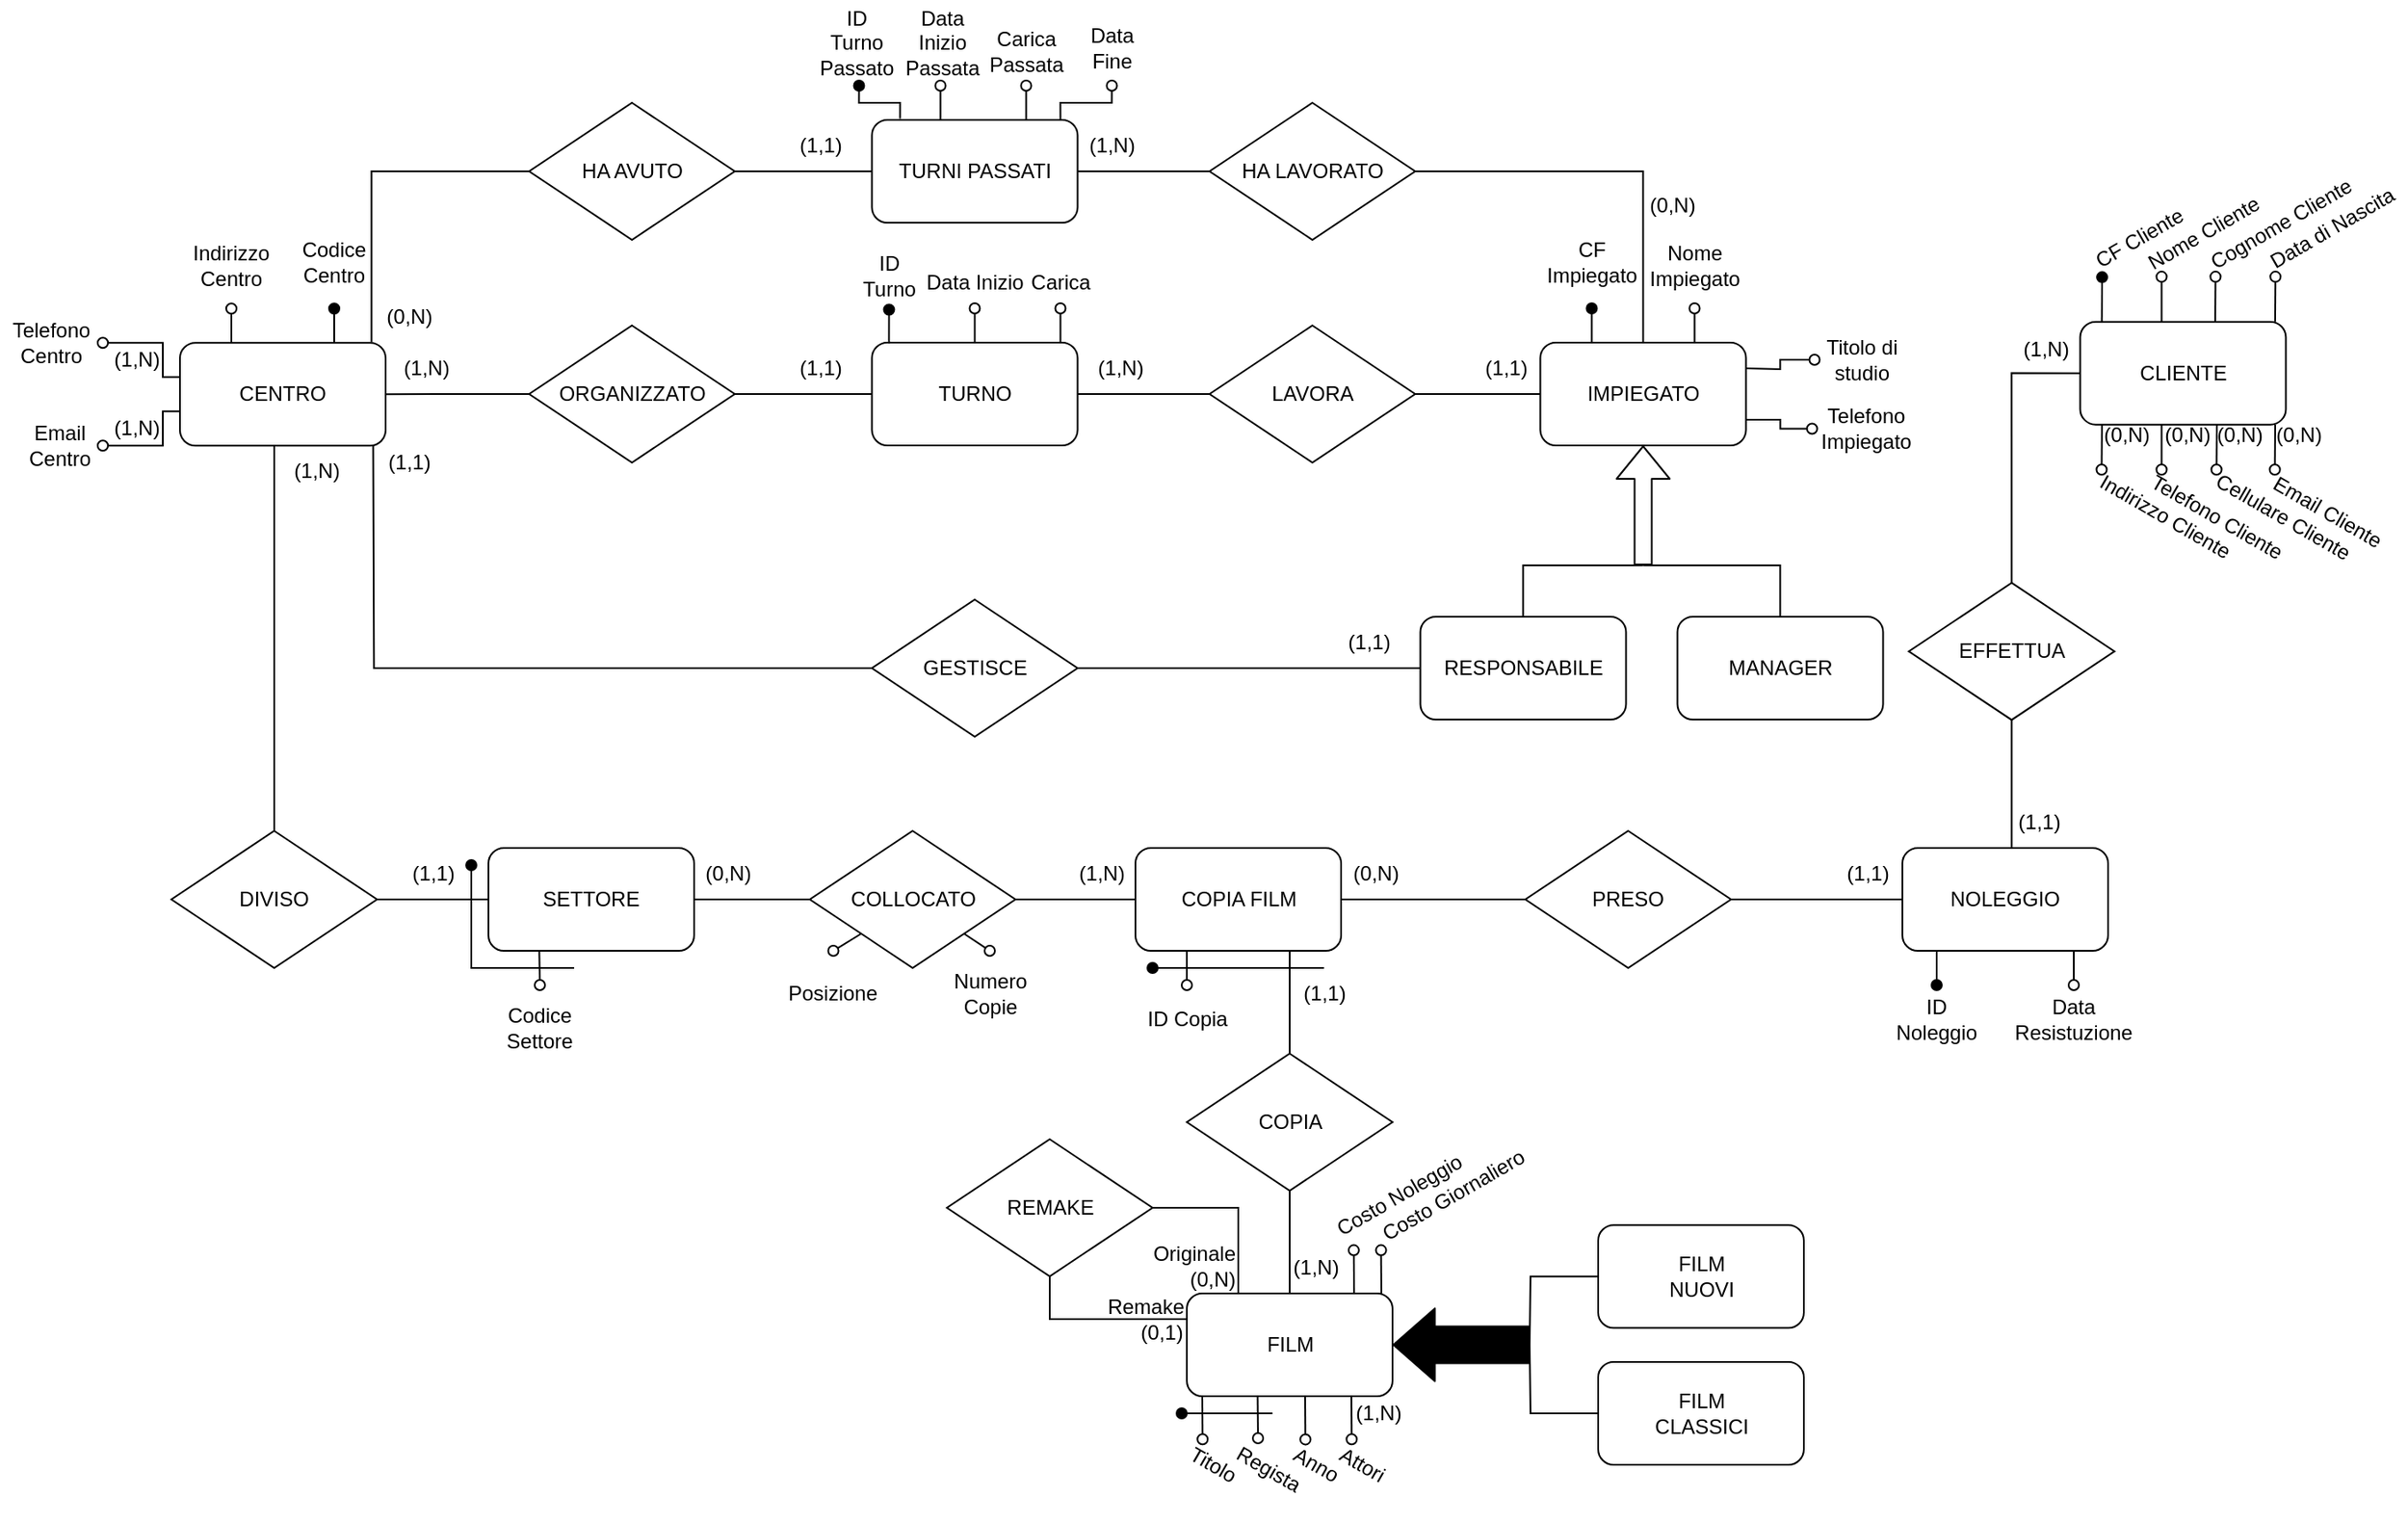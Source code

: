<mxfile version="14.9.2" type="github">
  <diagram id="TLhI9kus6kTMUz7aKpYK" name="Page-1">
    <mxGraphModel dx="1210" dy="2388" grid="1" gridSize="10" guides="1" tooltips="1" connect="1" arrows="1" fold="1" page="1" pageScale="1" pageWidth="827" pageHeight="1169" math="0" shadow="0">
      <root>
        <mxCell id="0" />
        <mxCell id="1" parent="0" />
        <mxCell id="bM2cTp-3KWbt0_glbLCN-2" value="" style="group" parent="1" vertex="1" connectable="0">
          <mxGeometry x="840" y="-1024.89" width="265" height="165" as="geometry" />
        </mxCell>
        <mxCell id="bM2cTp-3KWbt0_glbLCN-3" value="CENTRO" style="rounded=1;whiteSpace=wrap;html=1;" parent="bM2cTp-3KWbt0_glbLCN-2" vertex="1">
          <mxGeometry x="105" y="75" width="120" height="60" as="geometry" />
        </mxCell>
        <mxCell id="bM2cTp-3KWbt0_glbLCN-4" style="rounded=0;orthogonalLoop=1;jettySize=auto;html=1;entryX=0.75;entryY=0;entryDx=0;entryDy=0;startArrow=oval;startFill=1;endArrow=none;endFill=0;exitX=0.5;exitY=1;exitDx=0;exitDy=0;" parent="bM2cTp-3KWbt0_glbLCN-2" source="bM2cTp-3KWbt0_glbLCN-5" target="bM2cTp-3KWbt0_glbLCN-3" edge="1">
          <mxGeometry relative="1" as="geometry">
            <mxPoint x="175" y="75" as="targetPoint" />
          </mxGeometry>
        </mxCell>
        <mxCell id="bM2cTp-3KWbt0_glbLCN-5" value="Codice&lt;br&gt;Centro" style="text;html=1;strokeColor=none;fillColor=none;align=center;verticalAlign=middle;whiteSpace=wrap;rounded=0;labelPosition=center;verticalLabelPosition=middle;rotation=0;direction=east;" parent="bM2cTp-3KWbt0_glbLCN-2" vertex="1">
          <mxGeometry x="165" width="60" height="55" as="geometry" />
        </mxCell>
        <mxCell id="bM2cTp-3KWbt0_glbLCN-6" value="Indirizzo&lt;br&gt;Centro" style="text;html=1;strokeColor=none;fillColor=none;align=center;verticalAlign=middle;whiteSpace=wrap;rounded=0;rotation=0;" parent="bM2cTp-3KWbt0_glbLCN-2" vertex="1">
          <mxGeometry x="105" y="5" width="60" height="50" as="geometry" />
        </mxCell>
        <mxCell id="bM2cTp-3KWbt0_glbLCN-7" value="Telefono&lt;br&gt;Centro" style="text;html=1;strokeColor=none;fillColor=none;align=center;verticalAlign=middle;whiteSpace=wrap;rounded=0;rotation=0;" parent="bM2cTp-3KWbt0_glbLCN-2" vertex="1">
          <mxGeometry y="55" width="60" height="40" as="geometry" />
        </mxCell>
        <mxCell id="bM2cTp-3KWbt0_glbLCN-8" value="Email&lt;br&gt;Centro" style="text;html=1;strokeColor=none;fillColor=none;align=center;verticalAlign=middle;whiteSpace=wrap;rounded=0;" parent="bM2cTp-3KWbt0_glbLCN-2" vertex="1">
          <mxGeometry x="10" y="115" width="50" height="40" as="geometry" />
        </mxCell>
        <mxCell id="bM2cTp-3KWbt0_glbLCN-9" style="rounded=0;orthogonalLoop=1;jettySize=auto;html=1;startArrow=oval;startFill=0;endArrow=none;endFill=0;exitX=0.5;exitY=1;exitDx=0;exitDy=0;entryX=0.25;entryY=0;entryDx=0;entryDy=0;targetPerimeterSpacing=0;" parent="bM2cTp-3KWbt0_glbLCN-2" source="bM2cTp-3KWbt0_glbLCN-6" target="bM2cTp-3KWbt0_glbLCN-3" edge="1">
          <mxGeometry relative="1" as="geometry">
            <mxPoint x="150" y="-15.48" as="sourcePoint" />
            <mxPoint x="125.0" y="75" as="targetPoint" />
          </mxGeometry>
        </mxCell>
        <mxCell id="bM2cTp-3KWbt0_glbLCN-10" style="edgeStyle=orthogonalEdgeStyle;rounded=0;orthogonalLoop=1;jettySize=auto;html=1;startArrow=oval;startFill=0;endArrow=none;endFill=0;entryX=0;entryY=0.667;entryDx=0;entryDy=0;entryPerimeter=0;exitX=1;exitY=0.5;exitDx=0;exitDy=0;" parent="bM2cTp-3KWbt0_glbLCN-2" source="bM2cTp-3KWbt0_glbLCN-8" target="bM2cTp-3KWbt0_glbLCN-3" edge="1">
          <mxGeometry relative="1" as="geometry">
            <mxPoint x="105" y="45" as="sourcePoint" />
            <mxPoint x="115" y="125" as="targetPoint" />
            <Array as="points">
              <mxPoint x="95" y="135" />
              <mxPoint x="95" y="115" />
            </Array>
          </mxGeometry>
        </mxCell>
        <mxCell id="bM2cTp-3KWbt0_glbLCN-11" style="edgeStyle=orthogonalEdgeStyle;rounded=0;orthogonalLoop=1;jettySize=auto;html=1;startArrow=oval;startFill=0;endArrow=none;endFill=0;exitX=1;exitY=0.5;exitDx=0;exitDy=0;entryX=0;entryY=0.25;entryDx=0;entryDy=0;" parent="bM2cTp-3KWbt0_glbLCN-2" source="bM2cTp-3KWbt0_glbLCN-7" target="bM2cTp-3KWbt0_glbLCN-3" edge="1">
          <mxGeometry relative="1" as="geometry">
            <mxPoint x="95" y="58" as="sourcePoint" />
            <mxPoint x="198.04" y="75" as="targetPoint" />
            <Array as="points">
              <mxPoint x="95" y="75" />
              <mxPoint x="95" y="95" />
              <mxPoint x="105" y="95" />
            </Array>
          </mxGeometry>
        </mxCell>
        <mxCell id="bM2cTp-3KWbt0_glbLCN-12" value="(1,N)" style="text;html=1;strokeColor=none;fillColor=none;align=center;verticalAlign=middle;whiteSpace=wrap;rounded=0;" parent="bM2cTp-3KWbt0_glbLCN-2" vertex="1">
          <mxGeometry x="65" y="115" width="30" height="20" as="geometry" />
        </mxCell>
        <mxCell id="bM2cTp-3KWbt0_glbLCN-13" value="(1,N)" style="text;html=1;strokeColor=none;fillColor=none;align=center;verticalAlign=middle;whiteSpace=wrap;rounded=0;" parent="bM2cTp-3KWbt0_glbLCN-2" vertex="1">
          <mxGeometry x="65" y="75" width="30" height="20" as="geometry" />
        </mxCell>
        <mxCell id="bM2cTp-3KWbt0_glbLCN-14" value="(1,N)" style="text;html=1;strokeColor=none;fillColor=none;align=center;verticalAlign=middle;whiteSpace=wrap;rounded=0;" parent="bM2cTp-3KWbt0_glbLCN-2" vertex="1">
          <mxGeometry x="165" y="135" width="40" height="30" as="geometry" />
        </mxCell>
        <mxCell id="bM2cTp-3KWbt0_glbLCN-15" style="edgeStyle=none;rounded=0;orthogonalLoop=1;jettySize=auto;html=1;entryX=1;entryY=0.5;entryDx=0;entryDy=0;startArrow=oval;startFill=0;" parent="bM2cTp-3KWbt0_glbLCN-2" source="bM2cTp-3KWbt0_glbLCN-3" target="bM2cTp-3KWbt0_glbLCN-3" edge="1">
          <mxGeometry relative="1" as="geometry" />
        </mxCell>
        <mxCell id="bM2cTp-3KWbt0_glbLCN-16" value="IMPIEGATO" style="rounded=1;whiteSpace=wrap;html=1;" parent="1" vertex="1">
          <mxGeometry x="1738.74" y="-950.0" width="120" height="60" as="geometry" />
        </mxCell>
        <mxCell id="bM2cTp-3KWbt0_glbLCN-17" style="edgeStyle=orthogonalEdgeStyle;rounded=0;orthogonalLoop=1;jettySize=auto;html=1;startArrow=none;startFill=0;endArrow=none;endFill=0;targetPerimeterSpacing=0;" parent="1" source="bM2cTp-3KWbt0_glbLCN-18" target="bM2cTp-3KWbt0_glbLCN-28" edge="1">
          <mxGeometry relative="1" as="geometry" />
        </mxCell>
        <mxCell id="bM2cTp-3KWbt0_glbLCN-18" value="TURNO" style="rounded=1;whiteSpace=wrap;html=1;" parent="1" vertex="1">
          <mxGeometry x="1348.74" y="-950.0" width="120" height="60" as="geometry" />
        </mxCell>
        <mxCell id="bM2cTp-3KWbt0_glbLCN-19" value="TURNI PASSATI" style="rounded=1;whiteSpace=wrap;html=1;" parent="1" vertex="1">
          <mxGeometry x="1348.74" y="-1080" width="120" height="60" as="geometry" />
        </mxCell>
        <mxCell id="bM2cTp-3KWbt0_glbLCN-20" style="edgeStyle=orthogonalEdgeStyle;rounded=0;orthogonalLoop=1;jettySize=auto;html=1;startArrow=none;startFill=0;endArrow=none;endFill=0;" parent="1" source="bM2cTp-3KWbt0_glbLCN-21" edge="1">
          <mxGeometry relative="1" as="geometry">
            <mxPoint x="1798.74" y="-820.0" as="targetPoint" />
            <Array as="points">
              <mxPoint x="1728.74" y="-820.0" />
            </Array>
          </mxGeometry>
        </mxCell>
        <mxCell id="bM2cTp-3KWbt0_glbLCN-21" value="RESPONSABILE" style="rounded=1;whiteSpace=wrap;html=1;" parent="1" vertex="1">
          <mxGeometry x="1668.74" y="-790.0" width="120" height="60" as="geometry" />
        </mxCell>
        <mxCell id="bM2cTp-3KWbt0_glbLCN-22" style="edgeStyle=orthogonalEdgeStyle;rounded=0;orthogonalLoop=1;jettySize=auto;html=1;startArrow=none;startFill=0;endArrow=none;endFill=0;" parent="1" source="bM2cTp-3KWbt0_glbLCN-23" edge="1">
          <mxGeometry relative="1" as="geometry">
            <mxPoint x="1798.74" y="-820.0" as="targetPoint" />
            <Array as="points">
              <mxPoint x="1878.74" y="-820.0" />
            </Array>
          </mxGeometry>
        </mxCell>
        <mxCell id="bM2cTp-3KWbt0_glbLCN-23" value="MANAGER" style="rounded=1;whiteSpace=wrap;html=1;" parent="1" vertex="1">
          <mxGeometry x="1818.74" y="-790.0" width="120" height="60" as="geometry" />
        </mxCell>
        <mxCell id="bM2cTp-3KWbt0_glbLCN-24" style="edgeStyle=orthogonalEdgeStyle;rounded=0;orthogonalLoop=1;jettySize=auto;html=1;entryX=1;entryY=0.5;entryDx=0;entryDy=0;startArrow=none;startFill=0;endArrow=none;endFill=0;targetPerimeterSpacing=0;" parent="1" source="bM2cTp-3KWbt0_glbLCN-26" target="bM2cTp-3KWbt0_glbLCN-19" edge="1">
          <mxGeometry relative="1" as="geometry" />
        </mxCell>
        <mxCell id="bM2cTp-3KWbt0_glbLCN-25" style="edgeStyle=orthogonalEdgeStyle;rounded=0;orthogonalLoop=1;jettySize=auto;html=1;entryX=0.5;entryY=0;entryDx=0;entryDy=0;startArrow=none;startFill=0;endArrow=none;endFill=0;targetPerimeterSpacing=0;" parent="1" source="bM2cTp-3KWbt0_glbLCN-26" target="bM2cTp-3KWbt0_glbLCN-16" edge="1">
          <mxGeometry relative="1" as="geometry" />
        </mxCell>
        <mxCell id="bM2cTp-3KWbt0_glbLCN-26" value="HA LAVORATO" style="rhombus;whiteSpace=wrap;html=1;" parent="1" vertex="1">
          <mxGeometry x="1545.74" y="-1090" width="120" height="80" as="geometry" />
        </mxCell>
        <mxCell id="bM2cTp-3KWbt0_glbLCN-27" style="edgeStyle=orthogonalEdgeStyle;rounded=0;orthogonalLoop=1;jettySize=auto;html=1;entryX=0;entryY=0.5;entryDx=0;entryDy=0;startArrow=none;startFill=0;endArrow=none;endFill=0;targetPerimeterSpacing=0;" parent="1" source="bM2cTp-3KWbt0_glbLCN-28" target="bM2cTp-3KWbt0_glbLCN-16" edge="1">
          <mxGeometry relative="1" as="geometry" />
        </mxCell>
        <mxCell id="bM2cTp-3KWbt0_glbLCN-28" value="LAVORA" style="rhombus;whiteSpace=wrap;html=1;" parent="1" vertex="1">
          <mxGeometry x="1545.74" y="-960.0" width="120" height="80" as="geometry" />
        </mxCell>
        <mxCell id="bM2cTp-3KWbt0_glbLCN-29" style="edgeStyle=orthogonalEdgeStyle;rounded=0;orthogonalLoop=1;jettySize=auto;html=1;entryX=1;entryY=0.5;entryDx=0;entryDy=0;startArrow=none;startFill=0;endArrow=none;endFill=0;targetPerimeterSpacing=0;exitX=0;exitY=0.5;exitDx=0;exitDy=0;" parent="1" source="bM2cTp-3KWbt0_glbLCN-30" target="bM2cTp-3KWbt0_glbLCN-3" edge="1">
          <mxGeometry relative="1" as="geometry">
            <mxPoint x="1068.74" y="-920.0" as="targetPoint" />
          </mxGeometry>
        </mxCell>
        <mxCell id="bM2cTp-3KWbt0_glbLCN-30" value="ORGANIZZATO" style="rhombus;whiteSpace=wrap;html=1;" parent="1" vertex="1">
          <mxGeometry x="1148.74" y="-960.0" width="120" height="80" as="geometry" />
        </mxCell>
        <mxCell id="bM2cTp-3KWbt0_glbLCN-31" style="edgeStyle=orthogonalEdgeStyle;rounded=0;orthogonalLoop=1;jettySize=auto;html=1;entryX=0;entryY=0.5;entryDx=0;entryDy=0;startArrow=none;startFill=0;endArrow=none;endFill=0;targetPerimeterSpacing=0;" parent="1" source="bM2cTp-3KWbt0_glbLCN-33" target="bM2cTp-3KWbt0_glbLCN-19" edge="1">
          <mxGeometry relative="1" as="geometry" />
        </mxCell>
        <mxCell id="bM2cTp-3KWbt0_glbLCN-32" style="edgeStyle=orthogonalEdgeStyle;rounded=0;orthogonalLoop=1;jettySize=auto;html=1;entryX=0.896;entryY=-0.003;entryDx=0;entryDy=0;entryPerimeter=0;startArrow=none;startFill=0;endArrow=none;endFill=0;targetPerimeterSpacing=0;" parent="1" source="bM2cTp-3KWbt0_glbLCN-33" edge="1">
          <mxGeometry relative="1" as="geometry">
            <Array as="points">
              <mxPoint x="1056.74" y="-1050" />
              <mxPoint x="1056.74" y="-950.0" />
            </Array>
            <mxPoint x="1056.26" y="-950.18" as="targetPoint" />
          </mxGeometry>
        </mxCell>
        <mxCell id="bM2cTp-3KWbt0_glbLCN-33" value="HA AVUTO" style="rhombus;whiteSpace=wrap;html=1;" parent="1" vertex="1">
          <mxGeometry x="1148.74" y="-1090" width="120" height="80" as="geometry" />
        </mxCell>
        <mxCell id="bM2cTp-3KWbt0_glbLCN-34" value="" style="shape=flexArrow;endArrow=classic;html=1;" parent="1" edge="1">
          <mxGeometry width="50" height="50" relative="1" as="geometry">
            <mxPoint x="1798.74" y="-820.0" as="sourcePoint" />
            <mxPoint x="1798.74" y="-890.0" as="targetPoint" />
          </mxGeometry>
        </mxCell>
        <mxCell id="bM2cTp-3KWbt0_glbLCN-35" style="edgeStyle=orthogonalEdgeStyle;rounded=0;orthogonalLoop=1;jettySize=auto;html=1;entryX=1;entryY=0.5;entryDx=0;entryDy=0;startArrow=none;startFill=0;endArrow=none;endFill=0;targetPerimeterSpacing=0;exitX=0;exitY=0.5;exitDx=0;exitDy=0;" parent="1" source="bM2cTp-3KWbt0_glbLCN-18" target="bM2cTp-3KWbt0_glbLCN-30" edge="1">
          <mxGeometry relative="1" as="geometry">
            <mxPoint x="1348.74" y="-920.0" as="sourcePoint" />
            <mxPoint x="1268.74" y="-920.36" as="targetPoint" />
          </mxGeometry>
        </mxCell>
        <mxCell id="bM2cTp-3KWbt0_glbLCN-36" style="edgeStyle=orthogonalEdgeStyle;rounded=0;orthogonalLoop=1;jettySize=auto;html=1;entryX=0;entryY=0.5;entryDx=0;entryDy=0;startArrow=none;startFill=0;endArrow=none;endFill=0;targetPerimeterSpacing=0;" parent="1" source="bM2cTp-3KWbt0_glbLCN-38" target="bM2cTp-3KWbt0_glbLCN-21" edge="1">
          <mxGeometry relative="1" as="geometry" />
        </mxCell>
        <mxCell id="bM2cTp-3KWbt0_glbLCN-37" style="edgeStyle=orthogonalEdgeStyle;rounded=0;orthogonalLoop=1;jettySize=auto;html=1;startArrow=none;startFill=0;endArrow=none;endFill=0;targetPerimeterSpacing=0;" parent="1" source="bM2cTp-3KWbt0_glbLCN-38" edge="1">
          <mxGeometry relative="1" as="geometry">
            <mxPoint x="1057.74" y="-890.0" as="targetPoint" />
          </mxGeometry>
        </mxCell>
        <mxCell id="bM2cTp-3KWbt0_glbLCN-38" value="GESTISCE" style="rhombus;whiteSpace=wrap;html=1;" parent="1" vertex="1">
          <mxGeometry x="1348.74" y="-800.0" width="120" height="80" as="geometry" />
        </mxCell>
        <mxCell id="bM2cTp-3KWbt0_glbLCN-39" value="(0,N)" style="text;html=1;strokeColor=none;fillColor=none;align=center;verticalAlign=middle;whiteSpace=wrap;rounded=0;" parent="1" vertex="1">
          <mxGeometry x="1058.74" y="-980.0" width="40" height="30" as="geometry" />
        </mxCell>
        <mxCell id="bM2cTp-3KWbt0_glbLCN-40" value="(1,1)" style="text;html=1;strokeColor=none;fillColor=none;align=center;verticalAlign=middle;whiteSpace=wrap;rounded=0;" parent="1" vertex="1">
          <mxGeometry x="1058.74" y="-890.0" width="40" height="20" as="geometry" />
        </mxCell>
        <mxCell id="bM2cTp-3KWbt0_glbLCN-41" value="Data Inizio" style="text;html=1;strokeColor=none;fillColor=none;align=center;verticalAlign=middle;whiteSpace=wrap;rounded=0;rotation=0;" parent="1" vertex="1">
          <mxGeometry x="1378.74" y="-1000" width="60" height="30" as="geometry" />
        </mxCell>
        <mxCell id="bM2cTp-3KWbt0_glbLCN-42" style="rounded=0;orthogonalLoop=1;jettySize=auto;html=1;startArrow=oval;startFill=0;endArrow=none;endFill=0;entryX=0.25;entryY=0;entryDx=0;entryDy=0;targetPerimeterSpacing=0;exitX=0.5;exitY=1;exitDx=0;exitDy=0;" parent="1" source="bM2cTp-3KWbt0_glbLCN-41" edge="1">
          <mxGeometry relative="1" as="geometry">
            <mxPoint x="1388.74" y="-960.0" as="sourcePoint" />
            <mxPoint x="1408.74" y="-950.0" as="targetPoint" />
          </mxGeometry>
        </mxCell>
        <mxCell id="bM2cTp-3KWbt0_glbLCN-43" value="Carica" style="text;html=1;strokeColor=none;fillColor=none;align=center;verticalAlign=middle;whiteSpace=wrap;rounded=0;rotation=0;" parent="1" vertex="1">
          <mxGeometry x="1428.74" y="-1000" width="60" height="30" as="geometry" />
        </mxCell>
        <mxCell id="bM2cTp-3KWbt0_glbLCN-44" style="rounded=0;orthogonalLoop=1;jettySize=auto;html=1;startArrow=oval;startFill=0;endArrow=none;endFill=0;targetPerimeterSpacing=0;entryX=0.75;entryY=0;entryDx=0;entryDy=0;exitX=0.5;exitY=1;exitDx=0;exitDy=0;" parent="1" source="bM2cTp-3KWbt0_glbLCN-43" edge="1">
          <mxGeometry relative="1" as="geometry">
            <mxPoint x="1518.74" y="-970.0" as="sourcePoint" />
            <mxPoint x="1458.74" y="-950.0" as="targetPoint" />
          </mxGeometry>
        </mxCell>
        <mxCell id="bM2cTp-3KWbt0_glbLCN-45" value="(1,1)" style="text;html=1;strokeColor=none;fillColor=none;align=center;verticalAlign=middle;whiteSpace=wrap;rounded=0;" parent="1" vertex="1">
          <mxGeometry x="1618.74" y="-790.0" width="40" height="30" as="geometry" />
        </mxCell>
        <mxCell id="bM2cTp-3KWbt0_glbLCN-46" value="(0,N)" style="text;html=1;strokeColor=none;fillColor=none;align=center;verticalAlign=middle;whiteSpace=wrap;rounded=0;" parent="1" vertex="1">
          <mxGeometry x="1796.24" y="-1040" width="40" height="20" as="geometry" />
        </mxCell>
        <mxCell id="bM2cTp-3KWbt0_glbLCN-47" value="(1,N)" style="text;html=1;strokeColor=none;fillColor=none;align=center;verticalAlign=middle;whiteSpace=wrap;rounded=0;" parent="1" vertex="1">
          <mxGeometry x="1468.74" y="-1080" width="40" height="30" as="geometry" />
        </mxCell>
        <mxCell id="bM2cTp-3KWbt0_glbLCN-48" value="(1,1)" style="text;html=1;strokeColor=none;fillColor=none;align=center;verticalAlign=middle;whiteSpace=wrap;rounded=0;" parent="1" vertex="1">
          <mxGeometry x="1298.74" y="-1080" width="40" height="30" as="geometry" />
        </mxCell>
        <mxCell id="bM2cTp-3KWbt0_glbLCN-49" value="(1,1)" style="text;html=1;strokeColor=none;fillColor=none;align=center;verticalAlign=middle;whiteSpace=wrap;rounded=0;" parent="1" vertex="1">
          <mxGeometry x="1298.74" y="-950.0" width="40" height="30" as="geometry" />
        </mxCell>
        <mxCell id="bM2cTp-3KWbt0_glbLCN-50" value="(1,N)" style="text;html=1;strokeColor=none;fillColor=none;align=center;verticalAlign=middle;whiteSpace=wrap;rounded=0;" parent="1" vertex="1">
          <mxGeometry x="1068.74" y="-950.0" width="40" height="30" as="geometry" />
        </mxCell>
        <mxCell id="bM2cTp-3KWbt0_glbLCN-51" style="rounded=0;orthogonalLoop=1;jettySize=auto;html=1;startArrow=oval;startFill=0;endArrow=none;endFill=0;entryX=0.25;entryY=0;entryDx=0;entryDy=0;targetPerimeterSpacing=0;exitX=0.5;exitY=1;exitDx=0;exitDy=0;" parent="1" edge="1">
          <mxGeometry relative="1" as="geometry">
            <mxPoint x="1388.74" y="-1100.0" as="sourcePoint" />
            <mxPoint x="1388.74" y="-1080.0" as="targetPoint" />
          </mxGeometry>
        </mxCell>
        <mxCell id="bM2cTp-3KWbt0_glbLCN-52" style="rounded=0;orthogonalLoop=1;jettySize=auto;html=1;startArrow=oval;startFill=0;endArrow=none;endFill=0;targetPerimeterSpacing=0;entryX=0.75;entryY=0;entryDx=0;entryDy=0;exitX=0.5;exitY=1;exitDx=0;exitDy=0;edgeStyle=orthogonalEdgeStyle;" parent="1" edge="1">
          <mxGeometry relative="1" as="geometry">
            <mxPoint x="1488.74" y="-1100.0" as="sourcePoint" />
            <mxPoint x="1458.74" y="-1080.0" as="targetPoint" />
            <Array as="points">
              <mxPoint x="1488.74" y="-1090" />
              <mxPoint x="1458.74" y="-1090" />
            </Array>
          </mxGeometry>
        </mxCell>
        <mxCell id="bM2cTp-3KWbt0_glbLCN-53" style="rounded=0;orthogonalLoop=1;jettySize=auto;html=1;startArrow=oval;startFill=0;endArrow=none;endFill=0;entryX=0.25;entryY=0;entryDx=0;entryDy=0;targetPerimeterSpacing=0;exitX=0.5;exitY=1;exitDx=0;exitDy=0;" parent="1" edge="1">
          <mxGeometry relative="1" as="geometry">
            <mxPoint x="1438.74" y="-1100.0" as="sourcePoint" />
            <mxPoint x="1438.74" y="-1080.0" as="targetPoint" />
          </mxGeometry>
        </mxCell>
        <mxCell id="bM2cTp-3KWbt0_glbLCN-54" style="rounded=0;orthogonalLoop=1;jettySize=auto;html=1;startArrow=oval;startFill=1;endArrow=none;endFill=0;entryX=0.137;entryY=-0.013;entryDx=0;entryDy=0;targetPerimeterSpacing=0;exitX=0.5;exitY=1;exitDx=0;exitDy=0;entryPerimeter=0;edgeStyle=orthogonalEdgeStyle;" parent="1" edge="1">
          <mxGeometry relative="1" as="geometry">
            <mxPoint x="1341.24" y="-1100.0" as="sourcePoint" />
            <mxPoint x="1365.18" y="-1080.78" as="targetPoint" />
            <Array as="points">
              <mxPoint x="1341.74" y="-1090" />
              <mxPoint x="1364.74" y="-1090" />
            </Array>
          </mxGeometry>
        </mxCell>
        <mxCell id="bM2cTp-3KWbt0_glbLCN-55" value="ID Turno" style="text;html=1;strokeColor=none;fillColor=none;align=center;verticalAlign=middle;whiteSpace=wrap;rounded=0;rotation=0;" parent="1" vertex="1">
          <mxGeometry x="1338.74" y="-1009.22" width="40" height="40" as="geometry" />
        </mxCell>
        <mxCell id="bM2cTp-3KWbt0_glbLCN-56" style="rounded=0;orthogonalLoop=1;jettySize=auto;html=1;startArrow=oval;startFill=1;endArrow=none;endFill=0;targetPerimeterSpacing=0;exitX=0.5;exitY=1;exitDx=0;exitDy=0;edgeStyle=orthogonalEdgeStyle;entryX=0.085;entryY=0.009;entryDx=0;entryDy=0;entryPerimeter=0;" parent="1" source="bM2cTp-3KWbt0_glbLCN-55" target="bM2cTp-3KWbt0_glbLCN-18" edge="1">
          <mxGeometry relative="1" as="geometry">
            <mxPoint x="1086.07" y="-446.72" as="sourcePoint" />
            <mxPoint x="1358.74" y="-951.0" as="targetPoint" />
            <Array as="points">
              <mxPoint x="1358.74" y="-951.0" />
              <mxPoint x="1358.74" y="-951.0" />
            </Array>
          </mxGeometry>
        </mxCell>
        <mxCell id="bM2cTp-3KWbt0_glbLCN-57" value="(1,N)" style="text;html=1;strokeColor=none;fillColor=none;align=center;verticalAlign=middle;whiteSpace=wrap;rounded=0;" parent="1" vertex="1">
          <mxGeometry x="1473.74" y="-950.0" width="40" height="30" as="geometry" />
        </mxCell>
        <mxCell id="bM2cTp-3KWbt0_glbLCN-58" value="(1,1)" style="text;html=1;strokeColor=none;fillColor=none;align=center;verticalAlign=middle;whiteSpace=wrap;rounded=0;" parent="1" vertex="1">
          <mxGeometry x="1698.74" y="-950.0" width="40" height="30" as="geometry" />
        </mxCell>
        <mxCell id="bM2cTp-3KWbt0_glbLCN-59" style="rounded=0;orthogonalLoop=1;jettySize=auto;html=1;entryX=0.75;entryY=0;entryDx=0;entryDy=0;startArrow=oval;startFill=1;endArrow=none;endFill=0;exitX=0.5;exitY=1;exitDx=0;exitDy=0;" parent="1" source="bM2cTp-3KWbt0_glbLCN-60" edge="1">
          <mxGeometry relative="1" as="geometry">
            <mxPoint x="1768.74" y="-950.0" as="targetPoint" />
          </mxGeometry>
        </mxCell>
        <mxCell id="bM2cTp-3KWbt0_glbLCN-60" value="CF&lt;br&gt;Impiegato" style="text;html=1;strokeColor=none;fillColor=none;align=center;verticalAlign=middle;whiteSpace=wrap;rounded=0;labelPosition=center;verticalLabelPosition=middle;rotation=0;direction=east;" parent="1" vertex="1">
          <mxGeometry x="1738.74" y="-1025" width="60" height="55" as="geometry" />
        </mxCell>
        <mxCell id="bM2cTp-3KWbt0_glbLCN-61" style="rounded=0;orthogonalLoop=1;jettySize=auto;html=1;startArrow=oval;startFill=0;endArrow=none;endFill=0;exitX=0.5;exitY=1;exitDx=0;exitDy=0;entryX=0.25;entryY=0;entryDx=0;entryDy=0;targetPerimeterSpacing=0;" parent="1" source="bM2cTp-3KWbt0_glbLCN-62" edge="1">
          <mxGeometry relative="1" as="geometry">
            <mxPoint x="1176.74" y="-470.48" as="sourcePoint" />
            <mxPoint x="1828.74" y="-950.0" as="targetPoint" />
          </mxGeometry>
        </mxCell>
        <mxCell id="bM2cTp-3KWbt0_glbLCN-62" value="Nome&lt;br&gt;Impiegato" style="text;html=1;strokeColor=none;fillColor=none;align=center;verticalAlign=middle;whiteSpace=wrap;rounded=0;rotation=0;" parent="1" vertex="1">
          <mxGeometry x="1798.74" y="-1020" width="60" height="50" as="geometry" />
        </mxCell>
        <mxCell id="bM2cTp-3KWbt0_glbLCN-63" value="Titolo di&lt;br&gt;studio" style="text;html=1;strokeColor=none;fillColor=none;align=center;verticalAlign=middle;whiteSpace=wrap;rounded=0;rotation=0;" parent="1" vertex="1">
          <mxGeometry x="1898.74" y="-960.0" width="55" height="40" as="geometry" />
        </mxCell>
        <mxCell id="bM2cTp-3KWbt0_glbLCN-64" value="Telefono&lt;br&gt;Impiegato" style="text;html=1;strokeColor=none;fillColor=none;align=center;verticalAlign=middle;whiteSpace=wrap;rounded=0;" parent="1" vertex="1">
          <mxGeometry x="1898.74" y="-920.0" width="60" height="40" as="geometry" />
        </mxCell>
        <mxCell id="bM2cTp-3KWbt0_glbLCN-65" style="rounded=0;orthogonalLoop=1;jettySize=auto;html=1;startArrow=oval;startFill=0;endArrow=none;endFill=0;entryX=1;entryY=0.75;entryDx=0;entryDy=0;exitX=-0.024;exitY=0.507;exitDx=0;exitDy=0;exitPerimeter=0;edgeStyle=orthogonalEdgeStyle;" parent="1" source="bM2cTp-3KWbt0_glbLCN-64" edge="1">
          <mxGeometry relative="1" as="geometry">
            <mxPoint x="1376.74" y="-440" as="sourcePoint" />
            <mxPoint x="1858.74" y="-905.0" as="targetPoint" />
            <Array as="points">
              <mxPoint x="1878.74" y="-900.0" />
              <mxPoint x="1878.74" y="-905.0" />
            </Array>
          </mxGeometry>
        </mxCell>
        <mxCell id="bM2cTp-3KWbt0_glbLCN-66" style="rounded=0;orthogonalLoop=1;jettySize=auto;html=1;startArrow=oval;startFill=0;endArrow=none;endFill=0;exitX=0;exitY=0.5;exitDx=0;exitDy=0;edgeStyle=orthogonalEdgeStyle;" parent="1" source="bM2cTp-3KWbt0_glbLCN-63" edge="1">
          <mxGeometry relative="1" as="geometry">
            <mxPoint x="1366.74" y="-427" as="sourcePoint" />
            <mxPoint x="1858.74" y="-935.0" as="targetPoint" />
          </mxGeometry>
        </mxCell>
        <mxCell id="bM2cTp-3KWbt0_glbLCN-132" style="edgeStyle=orthogonalEdgeStyle;rounded=0;orthogonalLoop=1;jettySize=auto;html=1;entryX=0.5;entryY=1;entryDx=0;entryDy=0;endArrow=none;endFill=0;" parent="1" source="bM2cTp-3KWbt0_glbLCN-134" edge="1">
          <mxGeometry relative="1" as="geometry">
            <mxPoint x="1000" y="-890" as="targetPoint" />
          </mxGeometry>
        </mxCell>
        <mxCell id="bM2cTp-3KWbt0_glbLCN-133" style="edgeStyle=orthogonalEdgeStyle;rounded=0;orthogonalLoop=1;jettySize=auto;html=1;entryX=0;entryY=0.5;entryDx=0;entryDy=0;endArrow=none;endFill=0;" parent="1" source="bM2cTp-3KWbt0_glbLCN-134" target="bM2cTp-3KWbt0_glbLCN-139" edge="1">
          <mxGeometry relative="1" as="geometry" />
        </mxCell>
        <mxCell id="bM2cTp-3KWbt0_glbLCN-134" value="DIVISO" style="rhombus;whiteSpace=wrap;html=1;" parent="1" vertex="1">
          <mxGeometry x="940" y="-665" width="120" height="80" as="geometry" />
        </mxCell>
        <mxCell id="bM2cTp-3KWbt0_glbLCN-135" style="edgeStyle=orthogonalEdgeStyle;rounded=0;orthogonalLoop=1;jettySize=auto;html=1;entryX=1;entryY=0.5;entryDx=0;entryDy=0;endArrow=none;endFill=0;exitX=0;exitY=0.5;exitDx=0;exitDy=0;" parent="1" source="bM2cTp-3KWbt0_glbLCN-187" target="bM2cTp-3KWbt0_glbLCN-139" edge="1">
          <mxGeometry relative="1" as="geometry" />
        </mxCell>
        <mxCell id="bM2cTp-3KWbt0_glbLCN-136" style="edgeStyle=orthogonalEdgeStyle;rounded=0;orthogonalLoop=1;jettySize=auto;html=1;entryX=0;entryY=0.5;entryDx=0;entryDy=0;endArrow=none;endFill=0;exitX=1;exitY=0.5;exitDx=0;exitDy=0;" parent="1" source="bM2cTp-3KWbt0_glbLCN-187" target="bM2cTp-3KWbt0_glbLCN-179" edge="1">
          <mxGeometry relative="1" as="geometry" />
        </mxCell>
        <mxCell id="bM2cTp-3KWbt0_glbLCN-137" value="" style="group" parent="1" vertex="1" connectable="0">
          <mxGeometry x="1072.5" y="-655" width="212.5" height="130" as="geometry" />
        </mxCell>
        <mxCell id="bM2cTp-3KWbt0_glbLCN-138" value="" style="group" parent="bM2cTp-3KWbt0_glbLCN-137" vertex="1" connectable="0">
          <mxGeometry width="172.5" height="130" as="geometry" />
        </mxCell>
        <mxCell id="bM2cTp-3KWbt0_glbLCN-139" value="SETTORE" style="rounded=1;whiteSpace=wrap;html=1;" parent="bM2cTp-3KWbt0_glbLCN-138" vertex="1">
          <mxGeometry x="52.5" width="120" height="60" as="geometry" />
        </mxCell>
        <mxCell id="bM2cTp-3KWbt0_glbLCN-140" value="Codice&lt;br&gt;Settore" style="text;html=1;strokeColor=none;fillColor=none;align=center;verticalAlign=middle;whiteSpace=wrap;rounded=0;rotation=0;" parent="bM2cTp-3KWbt0_glbLCN-138" vertex="1">
          <mxGeometry x="52.5" y="80" width="60" height="50" as="geometry" />
        </mxCell>
        <mxCell id="bM2cTp-3KWbt0_glbLCN-141" style="rounded=0;orthogonalLoop=1;jettySize=auto;html=1;startArrow=oval;startFill=0;endArrow=none;endFill=0;exitX=0.5;exitY=0;exitDx=0;exitDy=0;entryX=0.25;entryY=0;entryDx=0;entryDy=0;sourcePerimeterSpacing=0;" parent="bM2cTp-3KWbt0_glbLCN-138" source="bM2cTp-3KWbt0_glbLCN-140" edge="1">
          <mxGeometry relative="1" as="geometry">
            <mxPoint x="82.16" y="80" as="sourcePoint" />
            <mxPoint x="82.16" y="60" as="targetPoint" />
          </mxGeometry>
        </mxCell>
        <mxCell id="bM2cTp-3KWbt0_glbLCN-142" style="rounded=0;orthogonalLoop=1;jettySize=auto;html=1;startArrow=oval;startFill=1;endArrow=none;endFill=0;edgeStyle=orthogonalEdgeStyle;" parent="bM2cTp-3KWbt0_glbLCN-138" edge="1">
          <mxGeometry relative="1" as="geometry">
            <mxPoint x="102.5" y="70" as="targetPoint" />
            <mxPoint x="42.5" y="10" as="sourcePoint" />
            <Array as="points">
              <mxPoint x="42.5" y="70" />
              <mxPoint x="102.5" y="70" />
            </Array>
          </mxGeometry>
        </mxCell>
        <mxCell id="bM2cTp-3KWbt0_glbLCN-143" value="(1,1)" style="text;html=1;strokeColor=none;fillColor=none;align=center;verticalAlign=middle;whiteSpace=wrap;rounded=0;" parent="bM2cTp-3KWbt0_glbLCN-138" vertex="1">
          <mxGeometry width="40" height="30" as="geometry" />
        </mxCell>
        <mxCell id="bM2cTp-3KWbt0_glbLCN-144" value="(0,N)" style="text;html=1;strokeColor=none;fillColor=none;align=center;verticalAlign=middle;whiteSpace=wrap;rounded=0;" parent="bM2cTp-3KWbt0_glbLCN-137" vertex="1">
          <mxGeometry x="172.5" width="40" height="30" as="geometry" />
        </mxCell>
        <mxCell id="bM2cTp-3KWbt0_glbLCN-145" style="edgeStyle=orthogonalEdgeStyle;rounded=0;orthogonalLoop=1;jettySize=auto;html=1;entryX=0.5;entryY=1;entryDx=0;entryDy=0;startArrow=none;startFill=0;endArrow=none;endFill=0;exitX=0.5;exitY=0;exitDx=0;exitDy=0;" parent="1" source="bM2cTp-3KWbt0_glbLCN-152" target="bM2cTp-3KWbt0_glbLCN-147" edge="1">
          <mxGeometry relative="1" as="geometry" />
        </mxCell>
        <mxCell id="bM2cTp-3KWbt0_glbLCN-146" style="edgeStyle=orthogonalEdgeStyle;rounded=0;orthogonalLoop=1;jettySize=auto;html=1;entryX=0.75;entryY=1;entryDx=0;entryDy=0;startArrow=none;startFill=0;endArrow=none;endFill=0;exitX=0.5;exitY=0;exitDx=0;exitDy=0;" parent="1" source="bM2cTp-3KWbt0_glbLCN-147" target="bM2cTp-3KWbt0_glbLCN-179" edge="1">
          <mxGeometry relative="1" as="geometry" />
        </mxCell>
        <mxCell id="bM2cTp-3KWbt0_glbLCN-147" value="COPIA" style="rhombus;whiteSpace=wrap;html=1;" parent="1" vertex="1">
          <mxGeometry x="1532.5" y="-535" width="120" height="80" as="geometry" />
        </mxCell>
        <mxCell id="bM2cTp-3KWbt0_glbLCN-148" style="edgeStyle=orthogonalEdgeStyle;rounded=0;orthogonalLoop=1;jettySize=auto;html=1;entryX=0.25;entryY=0;entryDx=0;entryDy=0;startArrow=none;startFill=0;endArrow=none;endFill=0;exitX=1;exitY=0.5;exitDx=0;exitDy=0;" parent="1" source="bM2cTp-3KWbt0_glbLCN-150" target="bM2cTp-3KWbt0_glbLCN-152" edge="1">
          <mxGeometry relative="1" as="geometry" />
        </mxCell>
        <mxCell id="bM2cTp-3KWbt0_glbLCN-149" style="edgeStyle=orthogonalEdgeStyle;rounded=0;orthogonalLoop=1;jettySize=auto;html=1;entryX=0;entryY=0.25;entryDx=0;entryDy=0;startArrow=none;startFill=0;endArrow=none;endFill=0;exitX=0.5;exitY=1;exitDx=0;exitDy=0;" parent="1" source="bM2cTp-3KWbt0_glbLCN-150" target="bM2cTp-3KWbt0_glbLCN-152" edge="1">
          <mxGeometry relative="1" as="geometry" />
        </mxCell>
        <mxCell id="bM2cTp-3KWbt0_glbLCN-150" value="REMAKE" style="rhombus;whiteSpace=wrap;html=1;" parent="1" vertex="1">
          <mxGeometry x="1392.5" y="-485" width="120" height="80" as="geometry" />
        </mxCell>
        <mxCell id="bM2cTp-3KWbt0_glbLCN-151" value="" style="group" parent="1" vertex="1" connectable="0">
          <mxGeometry x="1472.5" y="-488.66" width="420" height="226.651" as="geometry" />
        </mxCell>
        <mxCell id="bM2cTp-3KWbt0_glbLCN-152" value="FILM" style="rounded=1;whiteSpace=wrap;html=1;" parent="bM2cTp-3KWbt0_glbLCN-151" vertex="1">
          <mxGeometry x="60" y="93.66" width="120" height="60" as="geometry" />
        </mxCell>
        <mxCell id="bM2cTp-3KWbt0_glbLCN-153" value="(1,N)" style="text;html=1;strokeColor=none;fillColor=none;align=center;verticalAlign=middle;whiteSpace=wrap;rounded=0;" parent="bM2cTp-3KWbt0_glbLCN-151" vertex="1">
          <mxGeometry x="120" y="63.66" width="30" height="30" as="geometry" />
        </mxCell>
        <mxCell id="bM2cTp-3KWbt0_glbLCN-154" value="" style="group;align=right;" parent="bM2cTp-3KWbt0_glbLCN-151" vertex="1" connectable="0">
          <mxGeometry y="93.66" width="60" height="30" as="geometry" />
        </mxCell>
        <mxCell id="bM2cTp-3KWbt0_glbLCN-155" value="Remake" style="text;html=1;strokeColor=none;fillColor=none;align=right;verticalAlign=middle;whiteSpace=wrap;rounded=0;spacing=2;horizontal=1;spacingTop=0;" parent="bM2cTp-3KWbt0_glbLCN-154" vertex="1">
          <mxGeometry width="60" height="15" as="geometry" />
        </mxCell>
        <mxCell id="bM2cTp-3KWbt0_glbLCN-156" value="(0,1)" style="text;html=1;strokeColor=none;fillColor=none;align=center;verticalAlign=middle;whiteSpace=wrap;rounded=0;" parent="bM2cTp-3KWbt0_glbLCN-154" vertex="1">
          <mxGeometry x="30" y="15" width="30" height="15" as="geometry" />
        </mxCell>
        <mxCell id="bM2cTp-3KWbt0_glbLCN-157" value="Originale&lt;br&gt;(0,N)" style="text;html=1;strokeColor=none;fillColor=none;align=right;verticalAlign=middle;whiteSpace=wrap;rounded=0;spacing=2;horizontal=1;spacingTop=0;" parent="bM2cTp-3KWbt0_glbLCN-151" vertex="1">
          <mxGeometry x="30" y="61.16" width="60" height="32.5" as="geometry" />
        </mxCell>
        <mxCell id="bM2cTp-3KWbt0_glbLCN-158" value="Titolo" style="text;html=1;strokeColor=none;fillColor=none;align=center;verticalAlign=middle;whiteSpace=wrap;rounded=0;rotation=30;" parent="bM2cTp-3KWbt0_glbLCN-151" vertex="1">
          <mxGeometry x="50" y="183.66" width="50" height="20" as="geometry" />
        </mxCell>
        <mxCell id="bM2cTp-3KWbt0_glbLCN-159" value="Regista" style="text;html=1;strokeColor=none;fillColor=none;align=center;verticalAlign=middle;whiteSpace=wrap;rounded=0;rotation=30;" parent="bM2cTp-3KWbt0_glbLCN-151" vertex="1">
          <mxGeometry x="77.92" y="183.91" width="60" height="26.34" as="geometry" />
        </mxCell>
        <mxCell id="bM2cTp-3KWbt0_glbLCN-160" style="rounded=0;orthogonalLoop=1;jettySize=auto;html=1;startArrow=oval;startFill=0;endArrow=none;endFill=0;exitX=0.25;exitY=0;exitDx=0;exitDy=0;sourcePerimeterSpacing=0;edgeStyle=orthogonalEdgeStyle;entryX=0.075;entryY=0.998;entryDx=0;entryDy=0;entryPerimeter=0;" parent="bM2cTp-3KWbt0_glbLCN-151" source="bM2cTp-3KWbt0_glbLCN-158" target="bM2cTp-3KWbt0_glbLCN-152" edge="1">
          <mxGeometry relative="1" as="geometry">
            <mxPoint x="70.03" y="178.17" as="sourcePoint" />
            <mxPoint x="70.0" y="153.66" as="targetPoint" />
          </mxGeometry>
        </mxCell>
        <mxCell id="bM2cTp-3KWbt0_glbLCN-161" style="rounded=0;orthogonalLoop=1;jettySize=auto;html=1;startArrow=oval;startFill=0;endArrow=none;endFill=0;exitX=0.25;exitY=0;exitDx=0;exitDy=0;sourcePerimeterSpacing=0;edgeStyle=orthogonalEdgeStyle;entryX=0.344;entryY=1.007;entryDx=0;entryDy=0;entryPerimeter=0;" parent="bM2cTp-3KWbt0_glbLCN-151" source="bM2cTp-3KWbt0_glbLCN-159" target="bM2cTp-3KWbt0_glbLCN-152" edge="1">
          <mxGeometry relative="1" as="geometry">
            <mxPoint x="100.175" y="178.87" as="sourcePoint" />
            <mxPoint x="100" y="153.66" as="targetPoint" />
          </mxGeometry>
        </mxCell>
        <mxCell id="bM2cTp-3KWbt0_glbLCN-162" value="" style="endArrow=none;html=1;startArrow=oval;startFill=1;" parent="bM2cTp-3KWbt0_glbLCN-151" edge="1">
          <mxGeometry width="50" height="50" relative="1" as="geometry">
            <mxPoint x="57" y="163.66" as="sourcePoint" />
            <mxPoint x="110" y="163.66" as="targetPoint" />
          </mxGeometry>
        </mxCell>
        <mxCell id="bM2cTp-3KWbt0_glbLCN-163" value="Anno" style="text;html=1;strokeColor=none;fillColor=none;align=center;verticalAlign=middle;whiteSpace=wrap;rounded=0;rotation=30;" parent="bM2cTp-3KWbt0_glbLCN-151" vertex="1">
          <mxGeometry x="110" y="183.78" width="50" height="20" as="geometry" />
        </mxCell>
        <mxCell id="bM2cTp-3KWbt0_glbLCN-164" style="rounded=0;orthogonalLoop=1;jettySize=auto;html=1;startArrow=oval;startFill=0;endArrow=none;endFill=0;exitX=0.25;exitY=0;exitDx=0;exitDy=0;sourcePerimeterSpacing=0;edgeStyle=orthogonalEdgeStyle;entryX=0.075;entryY=0.998;entryDx=0;entryDy=0;entryPerimeter=0;" parent="bM2cTp-3KWbt0_glbLCN-151" source="bM2cTp-3KWbt0_glbLCN-163" edge="1">
          <mxGeometry relative="1" as="geometry">
            <mxPoint x="130.03" y="178.29" as="sourcePoint" />
            <mxPoint x="129.0" y="153.66" as="targetPoint" />
          </mxGeometry>
        </mxCell>
        <mxCell id="bM2cTp-3KWbt0_glbLCN-165" value="Attori" style="text;html=1;strokeColor=none;fillColor=none;align=center;verticalAlign=middle;whiteSpace=wrap;rounded=0;rotation=30;" parent="bM2cTp-3KWbt0_glbLCN-151" vertex="1">
          <mxGeometry x="137" y="183.66" width="50" height="20" as="geometry" />
        </mxCell>
        <mxCell id="bM2cTp-3KWbt0_glbLCN-166" style="rounded=0;orthogonalLoop=1;jettySize=auto;html=1;startArrow=oval;startFill=0;endArrow=none;endFill=0;exitX=0.25;exitY=0;exitDx=0;exitDy=0;sourcePerimeterSpacing=0;edgeStyle=orthogonalEdgeStyle;entryX=0.075;entryY=0.998;entryDx=0;entryDy=0;entryPerimeter=0;" parent="bM2cTp-3KWbt0_glbLCN-151" source="bM2cTp-3KWbt0_glbLCN-165" edge="1">
          <mxGeometry relative="1" as="geometry">
            <mxPoint x="157.03" y="178.17" as="sourcePoint" />
            <mxPoint x="156.0" y="153.54" as="targetPoint" />
          </mxGeometry>
        </mxCell>
        <mxCell id="bM2cTp-3KWbt0_glbLCN-167" value="(1,N)" style="text;html=1;strokeColor=none;fillColor=none;align=center;verticalAlign=middle;whiteSpace=wrap;rounded=0;" parent="bM2cTp-3KWbt0_glbLCN-151" vertex="1">
          <mxGeometry x="160" y="153.66" width="23" height="20" as="geometry" />
        </mxCell>
        <mxCell id="bM2cTp-3KWbt0_glbLCN-168" style="edgeStyle=orthogonalEdgeStyle;rounded=0;orthogonalLoop=1;jettySize=auto;html=1;startArrow=none;startFill=0;endArrow=none;endFill=0;fillColor=#000000;" parent="bM2cTp-3KWbt0_glbLCN-151" source="bM2cTp-3KWbt0_glbLCN-169" edge="1">
          <mxGeometry relative="1" as="geometry">
            <mxPoint x="260" y="123.66" as="targetPoint" />
          </mxGeometry>
        </mxCell>
        <mxCell id="bM2cTp-3KWbt0_glbLCN-169" value="FILM&lt;br&gt;CLASSICI" style="rounded=1;whiteSpace=wrap;html=1;" parent="bM2cTp-3KWbt0_glbLCN-151" vertex="1">
          <mxGeometry x="300" y="133.66" width="120" height="60" as="geometry" />
        </mxCell>
        <mxCell id="bM2cTp-3KWbt0_glbLCN-170" style="edgeStyle=orthogonalEdgeStyle;rounded=0;orthogonalLoop=1;jettySize=auto;html=1;startArrow=none;startFill=0;endArrow=none;endFill=0;fillColor=#000000;" parent="bM2cTp-3KWbt0_glbLCN-151" source="bM2cTp-3KWbt0_glbLCN-171" edge="1">
          <mxGeometry relative="1" as="geometry">
            <mxPoint x="260" y="123.66" as="targetPoint" />
          </mxGeometry>
        </mxCell>
        <mxCell id="bM2cTp-3KWbt0_glbLCN-171" value="FILM&lt;br&gt;NUOVI" style="rounded=1;whiteSpace=wrap;html=1;" parent="bM2cTp-3KWbt0_glbLCN-151" vertex="1">
          <mxGeometry x="300" y="53.78" width="120" height="60" as="geometry" />
        </mxCell>
        <mxCell id="bM2cTp-3KWbt0_glbLCN-172" value="" style="shape=flexArrow;endArrow=classic;html=1;strokeWidth=1;width=21.569;endSize=7.739;entryX=1;entryY=0.5;entryDx=0;entryDy=0;fillColor=#000000;" parent="bM2cTp-3KWbt0_glbLCN-151" target="bM2cTp-3KWbt0_glbLCN-152" edge="1">
          <mxGeometry width="50" height="50" relative="1" as="geometry">
            <mxPoint x="260" y="123.66" as="sourcePoint" />
            <mxPoint x="240" y="88.66" as="targetPoint" />
          </mxGeometry>
        </mxCell>
        <mxCell id="bM2cTp-3KWbt0_glbLCN-173" value="Costo Noleggio" style="text;html=1;strokeColor=none;fillColor=none;align=center;verticalAlign=middle;whiteSpace=wrap;rounded=0;rotation=330;" parent="bM2cTp-3KWbt0_glbLCN-151" vertex="1">
          <mxGeometry x="140" y="26.16" width="87" height="20" as="geometry" />
        </mxCell>
        <mxCell id="bM2cTp-3KWbt0_glbLCN-174" value="Costo Giornaliero" style="text;html=1;strokeColor=none;fillColor=none;align=center;verticalAlign=middle;whiteSpace=wrap;rounded=0;rotation=330;" parent="bM2cTp-3KWbt0_glbLCN-151" vertex="1">
          <mxGeometry x="160" y="26.16" width="110" height="20" as="geometry" />
        </mxCell>
        <mxCell id="bM2cTp-3KWbt0_glbLCN-175" style="rounded=0;orthogonalLoop=1;jettySize=auto;html=1;startArrow=none;startFill=0;endArrow=oval;endFill=0;exitX=0.25;exitY=0;exitDx=0;exitDy=0;sourcePerimeterSpacing=0;edgeStyle=orthogonalEdgeStyle;entryX=0.075;entryY=0.998;entryDx=0;entryDy=0;entryPerimeter=0;" parent="bM2cTp-3KWbt0_glbLCN-151" edge="1">
          <mxGeometry relative="1" as="geometry">
            <mxPoint x="157.575" y="93.66" as="sourcePoint" />
            <mxPoint x="157.4" y="68.45" as="targetPoint" />
          </mxGeometry>
        </mxCell>
        <mxCell id="bM2cTp-3KWbt0_glbLCN-176" style="rounded=0;orthogonalLoop=1;jettySize=auto;html=1;startArrow=none;startFill=0;endArrow=oval;endFill=0;exitX=0.25;exitY=0;exitDx=0;exitDy=0;sourcePerimeterSpacing=0;edgeStyle=orthogonalEdgeStyle;entryX=0.075;entryY=0.998;entryDx=0;entryDy=0;entryPerimeter=0;" parent="bM2cTp-3KWbt0_glbLCN-151" edge="1">
          <mxGeometry relative="1" as="geometry">
            <mxPoint x="173.475" y="93.66" as="sourcePoint" />
            <mxPoint x="173.3" y="68.45" as="targetPoint" />
          </mxGeometry>
        </mxCell>
        <mxCell id="bM2cTp-3KWbt0_glbLCN-177" style="edgeStyle=orthogonalEdgeStyle;rounded=0;orthogonalLoop=1;jettySize=auto;html=1;entryX=1;entryY=0.5;entryDx=0;entryDy=0;endArrow=none;endFill=0;exitX=0;exitY=0.5;exitDx=0;exitDy=0;" parent="1" source="bM2cTp-3KWbt0_glbLCN-193" target="bM2cTp-3KWbt0_glbLCN-179" edge="1">
          <mxGeometry relative="1" as="geometry">
            <mxPoint x="1622.5" y="-625" as="targetPoint" />
          </mxGeometry>
        </mxCell>
        <mxCell id="bM2cTp-3KWbt0_glbLCN-178" value="" style="group" parent="1" vertex="1" connectable="0">
          <mxGeometry x="1462.5" y="-655" width="200" height="120" as="geometry" />
        </mxCell>
        <mxCell id="bM2cTp-3KWbt0_glbLCN-179" value="COPIA FILM" style="rounded=1;whiteSpace=wrap;html=1;" parent="bM2cTp-3KWbt0_glbLCN-178" vertex="1">
          <mxGeometry x="40" width="120" height="60" as="geometry" />
        </mxCell>
        <mxCell id="bM2cTp-3KWbt0_glbLCN-180" value="ID Copia" style="text;html=1;strokeColor=none;fillColor=none;align=center;verticalAlign=middle;whiteSpace=wrap;rounded=0;rotation=0;" parent="bM2cTp-3KWbt0_glbLCN-178" vertex="1">
          <mxGeometry x="40" y="80" width="60" height="40" as="geometry" />
        </mxCell>
        <mxCell id="bM2cTp-3KWbt0_glbLCN-181" style="rounded=0;orthogonalLoop=1;jettySize=auto;html=1;startArrow=oval;startFill=0;endArrow=none;endFill=0;exitX=0.5;exitY=0;exitDx=0;exitDy=0;sourcePerimeterSpacing=0;entryX=0.25;entryY=1;entryDx=0;entryDy=0;" parent="bM2cTp-3KWbt0_glbLCN-178" source="bM2cTp-3KWbt0_glbLCN-180" target="bM2cTp-3KWbt0_glbLCN-179" edge="1">
          <mxGeometry relative="1" as="geometry">
            <mxPoint x="-190.34" y="280" as="sourcePoint" />
            <mxPoint x="100" y="70" as="targetPoint" />
          </mxGeometry>
        </mxCell>
        <mxCell id="bM2cTp-3KWbt0_glbLCN-182" value="" style="endArrow=none;html=1;startArrow=oval;startFill=1;" parent="bM2cTp-3KWbt0_glbLCN-178" edge="1">
          <mxGeometry width="50" height="50" relative="1" as="geometry">
            <mxPoint x="50" y="70" as="sourcePoint" />
            <mxPoint x="150" y="70" as="targetPoint" />
          </mxGeometry>
        </mxCell>
        <mxCell id="bM2cTp-3KWbt0_glbLCN-183" value="(1,1)" style="text;html=1;strokeColor=none;fillColor=none;align=center;verticalAlign=middle;whiteSpace=wrap;rounded=0;" parent="bM2cTp-3KWbt0_glbLCN-178" vertex="1">
          <mxGeometry x="130" y="70" width="40" height="30" as="geometry" />
        </mxCell>
        <mxCell id="bM2cTp-3KWbt0_glbLCN-184" value="(1,N)" style="text;html=1;strokeColor=none;fillColor=none;align=center;verticalAlign=middle;whiteSpace=wrap;rounded=0;" parent="bM2cTp-3KWbt0_glbLCN-178" vertex="1">
          <mxGeometry width="40" height="30" as="geometry" />
        </mxCell>
        <mxCell id="bM2cTp-3KWbt0_glbLCN-185" value="(0,N)" style="text;html=1;strokeColor=none;fillColor=none;align=center;verticalAlign=middle;whiteSpace=wrap;rounded=0;" parent="bM2cTp-3KWbt0_glbLCN-178" vertex="1">
          <mxGeometry x="160" width="40" height="30" as="geometry" />
        </mxCell>
        <mxCell id="bM2cTp-3KWbt0_glbLCN-186" value="" style="group" parent="1" vertex="1" connectable="0">
          <mxGeometry x="1296.25" y="-665" width="151.25" height="120" as="geometry" />
        </mxCell>
        <mxCell id="bM2cTp-3KWbt0_glbLCN-187" value="COLLOCATO" style="rhombus;whiteSpace=wrap;html=1;" parent="bM2cTp-3KWbt0_glbLCN-186" vertex="1">
          <mxGeometry x="16.25" width="120" height="80" as="geometry" />
        </mxCell>
        <mxCell id="bM2cTp-3KWbt0_glbLCN-188" value="Numero&lt;br&gt;Copie" style="text;html=1;strokeColor=none;fillColor=none;align=center;verticalAlign=middle;whiteSpace=wrap;rounded=0;rotation=0;" parent="bM2cTp-3KWbt0_glbLCN-186" vertex="1">
          <mxGeometry x="91.25" y="70" width="60" height="50" as="geometry" />
        </mxCell>
        <mxCell id="bM2cTp-3KWbt0_glbLCN-189" style="rounded=0;orthogonalLoop=1;jettySize=auto;html=1;startArrow=oval;startFill=0;endArrow=none;endFill=0;exitX=0.5;exitY=0;exitDx=0;exitDy=0;entryX=1;entryY=1;entryDx=0;entryDy=0;sourcePerimeterSpacing=0;" parent="bM2cTp-3KWbt0_glbLCN-186" source="bM2cTp-3KWbt0_glbLCN-188" target="bM2cTp-3KWbt0_glbLCN-187" edge="1">
          <mxGeometry relative="1" as="geometry">
            <mxPoint x="-174.09" y="320" as="sourcePoint" />
            <mxPoint x="85.91" y="100" as="targetPoint" />
          </mxGeometry>
        </mxCell>
        <mxCell id="bM2cTp-3KWbt0_glbLCN-190" value="Posizione" style="text;html=1;strokeColor=none;fillColor=none;align=center;verticalAlign=middle;whiteSpace=wrap;rounded=0;rotation=0;" parent="bM2cTp-3KWbt0_glbLCN-186" vertex="1">
          <mxGeometry y="70" width="60" height="50" as="geometry" />
        </mxCell>
        <mxCell id="bM2cTp-3KWbt0_glbLCN-191" style="rounded=0;orthogonalLoop=1;jettySize=auto;html=1;startArrow=oval;startFill=0;endArrow=none;endFill=0;exitX=0.5;exitY=0;exitDx=0;exitDy=0;entryX=0;entryY=1;entryDx=0;entryDy=0;sourcePerimeterSpacing=0;" parent="bM2cTp-3KWbt0_glbLCN-186" source="bM2cTp-3KWbt0_glbLCN-190" target="bM2cTp-3KWbt0_glbLCN-187" edge="1">
          <mxGeometry relative="1" as="geometry">
            <mxPoint x="-254.09" y="310" as="sourcePoint" />
            <mxPoint x="5.91" y="90" as="targetPoint" />
          </mxGeometry>
        </mxCell>
        <mxCell id="bM2cTp-3KWbt0_glbLCN-192" style="edgeStyle=none;rounded=0;orthogonalLoop=1;jettySize=auto;html=1;entryX=0;entryY=0.5;entryDx=0;entryDy=0;startArrow=none;startFill=0;endArrow=none;endFill=0;fillColor=#000000;exitX=1;exitY=0.5;exitDx=0;exitDy=0;" parent="1" source="bM2cTp-3KWbt0_glbLCN-193" target="bM2cTp-3KWbt0_glbLCN-195" edge="1">
          <mxGeometry relative="1" as="geometry">
            <mxPoint x="1810" y="-625" as="sourcePoint" />
          </mxGeometry>
        </mxCell>
        <mxCell id="bM2cTp-3KWbt0_glbLCN-193" value="PRESO" style="rhombus;whiteSpace=wrap;html=1;" parent="1" vertex="1">
          <mxGeometry x="1730" y="-665" width="120" height="80" as="geometry" />
        </mxCell>
        <mxCell id="bM2cTp-3KWbt0_glbLCN-194" value="" style="group" parent="1" vertex="1" connectable="0">
          <mxGeometry x="1910" y="-685" width="170" height="150" as="geometry" />
        </mxCell>
        <mxCell id="bM2cTp-3KWbt0_glbLCN-195" value="NOLEGGIO" style="rounded=1;whiteSpace=wrap;html=1;" parent="bM2cTp-3KWbt0_glbLCN-194" vertex="1">
          <mxGeometry x="40" y="30.0" width="120" height="60" as="geometry" />
        </mxCell>
        <mxCell id="bM2cTp-3KWbt0_glbLCN-196" value="Data Resistuzione" style="text;html=1;strokeColor=none;fillColor=none;align=center;verticalAlign=middle;whiteSpace=wrap;rounded=0;rotation=0;" parent="bM2cTp-3KWbt0_glbLCN-194" vertex="1">
          <mxGeometry x="110" y="110" width="60" height="40" as="geometry" />
        </mxCell>
        <mxCell id="bM2cTp-3KWbt0_glbLCN-197" style="rounded=0;orthogonalLoop=1;jettySize=auto;html=1;startArrow=oval;startFill=0;endArrow=none;endFill=0;exitX=0.5;exitY=0;exitDx=0;exitDy=0;entryX=0.75;entryY=1;entryDx=0;entryDy=0;sourcePerimeterSpacing=0;" parent="bM2cTp-3KWbt0_glbLCN-194" source="bM2cTp-3KWbt0_glbLCN-196" edge="1">
          <mxGeometry relative="1" as="geometry">
            <mxPoint x="-2425.34" y="520" as="sourcePoint" />
            <mxPoint x="140" y="90" as="targetPoint" />
          </mxGeometry>
        </mxCell>
        <mxCell id="bM2cTp-3KWbt0_glbLCN-198" value="(1,1)" style="text;html=1;strokeColor=none;fillColor=none;align=center;verticalAlign=middle;whiteSpace=wrap;rounded=0;" parent="bM2cTp-3KWbt0_glbLCN-194" vertex="1">
          <mxGeometry x="100" width="40" height="30" as="geometry" />
        </mxCell>
        <mxCell id="bM2cTp-3KWbt0_glbLCN-199" value="ID Noleggio" style="text;html=1;strokeColor=none;fillColor=none;align=center;verticalAlign=middle;whiteSpace=wrap;rounded=0;rotation=0;" parent="bM2cTp-3KWbt0_glbLCN-194" vertex="1">
          <mxGeometry x="30" y="110" width="60" height="40" as="geometry" />
        </mxCell>
        <mxCell id="bM2cTp-3KWbt0_glbLCN-200" style="rounded=0;orthogonalLoop=1;jettySize=auto;html=1;startArrow=oval;startFill=1;endArrow=none;endFill=0;exitX=0.5;exitY=0;exitDx=0;exitDy=0;sourcePerimeterSpacing=0;entryX=0.25;entryY=1;entryDx=0;entryDy=0;" parent="bM2cTp-3KWbt0_glbLCN-194" source="bM2cTp-3KWbt0_glbLCN-199" edge="1">
          <mxGeometry relative="1" as="geometry">
            <mxPoint x="-2177.84" y="500" as="sourcePoint" />
            <mxPoint x="60" y="90" as="targetPoint" />
          </mxGeometry>
        </mxCell>
        <mxCell id="bM2cTp-3KWbt0_glbLCN-201" value="(1,1)" style="text;html=1;strokeColor=none;fillColor=none;align=center;verticalAlign=middle;whiteSpace=wrap;rounded=0;" parent="bM2cTp-3KWbt0_glbLCN-194" vertex="1">
          <mxGeometry y="30" width="40" height="30" as="geometry" />
        </mxCell>
        <mxCell id="bM2cTp-3KWbt0_glbLCN-227" style="edgeStyle=none;rounded=0;orthogonalLoop=1;jettySize=auto;html=1;entryX=0.5;entryY=0;entryDx=0;entryDy=0;startArrow=none;startFill=0;endArrow=none;endFill=0;fillColor=#000000;exitX=0.5;exitY=1;exitDx=0;exitDy=0;" parent="1" source="bM2cTp-3KWbt0_glbLCN-228" edge="1">
          <mxGeometry relative="1" as="geometry">
            <mxPoint x="2013.74" y="-654.67" as="targetPoint" />
          </mxGeometry>
        </mxCell>
        <mxCell id="bM2cTp-3KWbt0_glbLCN-228" value="EFFETTUA" style="rhombus;whiteSpace=wrap;html=1;" parent="1" vertex="1">
          <mxGeometry x="1953.74" y="-809.78" width="120" height="80" as="geometry" />
        </mxCell>
        <mxCell id="bM2cTp-3KWbt0_glbLCN-229" value="" style="group" parent="1" vertex="1" connectable="0">
          <mxGeometry x="2013.74" y="-1050.004" width="229.965" height="240.225" as="geometry" />
        </mxCell>
        <mxCell id="bM2cTp-3KWbt0_glbLCN-230" value="CLIENTE" style="rounded=1;whiteSpace=wrap;html=1;" parent="bM2cTp-3KWbt0_glbLCN-229" vertex="1">
          <mxGeometry x="40" y="87.834" width="120" height="60" as="geometry" />
        </mxCell>
        <mxCell id="bM2cTp-3KWbt0_glbLCN-231" value="(1,N)" style="text;html=1;strokeColor=none;fillColor=none;align=center;verticalAlign=middle;whiteSpace=wrap;rounded=0;" parent="bM2cTp-3KWbt0_glbLCN-229" vertex="1">
          <mxGeometry y="90" width="40" height="27.83" as="geometry" />
        </mxCell>
        <mxCell id="bM2cTp-3KWbt0_glbLCN-232" value="CF Cliente" style="text;html=1;strokeColor=none;fillColor=none;align=center;verticalAlign=middle;whiteSpace=wrap;rounded=0;rotation=330;" parent="bM2cTp-3KWbt0_glbLCN-229" vertex="1">
          <mxGeometry x="44.4" y="30.48" width="60.67" height="17.31" as="geometry" />
        </mxCell>
        <mxCell id="bM2cTp-3KWbt0_glbLCN-233" style="rounded=0;orthogonalLoop=1;jettySize=auto;html=1;startArrow=oval;startFill=1;endArrow=none;endFill=0;sourcePerimeterSpacing=0;edgeStyle=orthogonalEdgeStyle;entryX=0.105;entryY=0.004;entryDx=0;entryDy=0;entryPerimeter=0;exitX=0;exitY=1;exitDx=0;exitDy=0;" parent="bM2cTp-3KWbt0_glbLCN-229" source="bM2cTp-3KWbt0_glbLCN-232" target="bM2cTp-3KWbt0_glbLCN-230" edge="1">
          <mxGeometry relative="1" as="geometry">
            <mxPoint x="22.5" y="47.834" as="sourcePoint" />
            <mxPoint x="122.5" y="60.834" as="targetPoint" />
          </mxGeometry>
        </mxCell>
        <mxCell id="bM2cTp-3KWbt0_glbLCN-234" value="Nome Cliente" style="text;html=1;strokeColor=none;fillColor=none;align=center;verticalAlign=middle;whiteSpace=wrap;rounded=0;rotation=330;" parent="bM2cTp-3KWbt0_glbLCN-229" vertex="1">
          <mxGeometry x="72.5" y="31.424" width="80" height="9.48" as="geometry" />
        </mxCell>
        <mxCell id="bM2cTp-3KWbt0_glbLCN-235" value="Cognome Cliente" style="text;html=1;strokeColor=none;fillColor=none;align=center;verticalAlign=middle;whiteSpace=wrap;rounded=0;rotation=330;" parent="bM2cTp-3KWbt0_glbLCN-229" vertex="1">
          <mxGeometry x="106.87" y="24.124" width="100" height="13.07" as="geometry" />
        </mxCell>
        <mxCell id="bM2cTp-3KWbt0_glbLCN-236" style="rounded=0;orthogonalLoop=1;jettySize=auto;html=1;startArrow=oval;startFill=0;endArrow=none;endFill=0;sourcePerimeterSpacing=0;edgeStyle=orthogonalEdgeStyle;entryX=0.105;entryY=0.004;entryDx=0;entryDy=0;entryPerimeter=0;exitX=0;exitY=1;exitDx=0;exitDy=0;" parent="bM2cTp-3KWbt0_glbLCN-229" edge="1">
          <mxGeometry relative="1" as="geometry">
            <mxPoint x="87.5" y="61.564" as="sourcePoint" />
            <mxPoint x="87.5" y="87.834" as="targetPoint" />
          </mxGeometry>
        </mxCell>
        <mxCell id="bM2cTp-3KWbt0_glbLCN-237" style="rounded=0;orthogonalLoop=1;jettySize=auto;html=1;startArrow=oval;startFill=0;endArrow=none;endFill=0;sourcePerimeterSpacing=0;edgeStyle=orthogonalEdgeStyle;entryX=0.105;entryY=0.004;entryDx=0;entryDy=0;entryPerimeter=0;exitX=0;exitY=1;exitDx=0;exitDy=0;" parent="bM2cTp-3KWbt0_glbLCN-229" edge="1">
          <mxGeometry relative="1" as="geometry">
            <mxPoint x="118.964" y="61.564" as="sourcePoint" />
            <mxPoint x="118.77" y="87.834" as="targetPoint" />
          </mxGeometry>
        </mxCell>
        <mxCell id="bM2cTp-3KWbt0_glbLCN-238" value="Data di Nascita" style="text;html=1;strokeColor=none;fillColor=none;align=center;verticalAlign=middle;whiteSpace=wrap;rounded=0;rotation=330;" parent="bM2cTp-3KWbt0_glbLCN-229" vertex="1">
          <mxGeometry x="142.5" y="26.624" width="90" height="13.07" as="geometry" />
        </mxCell>
        <mxCell id="bM2cTp-3KWbt0_glbLCN-239" style="rounded=0;orthogonalLoop=1;jettySize=auto;html=1;startArrow=oval;startFill=0;endArrow=none;endFill=0;sourcePerimeterSpacing=0;edgeStyle=orthogonalEdgeStyle;entryX=0.105;entryY=0.004;entryDx=0;entryDy=0;entryPerimeter=0;exitX=0;exitY=1;exitDx=0;exitDy=0;" parent="bM2cTp-3KWbt0_glbLCN-229" edge="1">
          <mxGeometry relative="1" as="geometry">
            <mxPoint x="153.924" y="61.564" as="sourcePoint" />
            <mxPoint x="153.73" y="87.834" as="targetPoint" />
          </mxGeometry>
        </mxCell>
        <mxCell id="bM2cTp-3KWbt0_glbLCN-240" value="Indirizzo Cliente" style="text;html=1;strokeColor=none;fillColor=none;align=center;verticalAlign=middle;whiteSpace=wrap;rounded=0;rotation=30;" parent="bM2cTp-3KWbt0_glbLCN-229" vertex="1">
          <mxGeometry x="36.55" y="188.324" width="107.03" height="26.76" as="geometry" />
        </mxCell>
        <mxCell id="bM2cTp-3KWbt0_glbLCN-241" style="rounded=0;orthogonalLoop=1;jettySize=auto;html=1;startArrow=none;startFill=0;endArrow=oval;endFill=0;sourcePerimeterSpacing=0;edgeStyle=orthogonalEdgeStyle;entryX=0.105;entryY=0.004;entryDx=0;entryDy=0;entryPerimeter=0;exitX=0;exitY=1;exitDx=0;exitDy=0;" parent="bM2cTp-3KWbt0_glbLCN-229" edge="1">
          <mxGeometry relative="1" as="geometry">
            <mxPoint x="52.694" y="147.834" as="sourcePoint" />
            <mxPoint x="52.5" y="174.104" as="targetPoint" />
          </mxGeometry>
        </mxCell>
        <mxCell id="bM2cTp-3KWbt0_glbLCN-242" value="Telefono&amp;nbsp;Cliente" style="text;html=1;strokeColor=none;fillColor=none;align=center;verticalAlign=middle;whiteSpace=wrap;rounded=0;rotation=30;spacingLeft=2;spacingTop=0;" parent="bM2cTp-3KWbt0_glbLCN-229" vertex="1">
          <mxGeometry x="65.18" y="188.074" width="107.39" height="27.12" as="geometry" />
        </mxCell>
        <mxCell id="bM2cTp-3KWbt0_glbLCN-243" style="rounded=0;orthogonalLoop=1;jettySize=auto;html=1;startArrow=none;startFill=0;endArrow=oval;endFill=0;sourcePerimeterSpacing=0;edgeStyle=orthogonalEdgeStyle;entryX=0.105;entryY=0.004;entryDx=0;entryDy=0;entryPerimeter=0;exitX=0;exitY=1;exitDx=0;exitDy=0;" parent="bM2cTp-3KWbt0_glbLCN-229" edge="1">
          <mxGeometry relative="1" as="geometry">
            <mxPoint x="87.5" y="147.834" as="sourcePoint" />
            <mxPoint x="87.5" y="174.104" as="targetPoint" />
          </mxGeometry>
        </mxCell>
        <mxCell id="bM2cTp-3KWbt0_glbLCN-244" value="Cellulare Cliente" style="text;html=1;strokeColor=none;fillColor=none;align=center;verticalAlign=middle;whiteSpace=wrap;rounded=0;rotation=30;" parent="bM2cTp-3KWbt0_glbLCN-229" vertex="1">
          <mxGeometry x="103.44" y="196.354" width="110" height="11.98" as="geometry" />
        </mxCell>
        <mxCell id="bM2cTp-3KWbt0_glbLCN-245" style="rounded=0;orthogonalLoop=1;jettySize=auto;html=1;startArrow=none;startFill=0;endArrow=oval;endFill=0;sourcePerimeterSpacing=0;edgeStyle=orthogonalEdgeStyle;entryX=0.105;entryY=0.004;entryDx=0;entryDy=0;entryPerimeter=0;exitX=0;exitY=1;exitDx=0;exitDy=0;" parent="bM2cTp-3KWbt0_glbLCN-229" edge="1">
          <mxGeometry relative="1" as="geometry">
            <mxPoint x="119.724" y="147.834" as="sourcePoint" />
            <mxPoint x="119.53" y="174.104" as="targetPoint" />
          </mxGeometry>
        </mxCell>
        <mxCell id="bM2cTp-3KWbt0_glbLCN-246" value="Email Cliente" style="text;html=1;strokeColor=none;fillColor=none;align=center;verticalAlign=middle;whiteSpace=wrap;rounded=0;rotation=30;" parent="bM2cTp-3KWbt0_glbLCN-229" vertex="1">
          <mxGeometry x="137.89" y="187.324" width="92.29" height="23.87" as="geometry" />
        </mxCell>
        <mxCell id="bM2cTp-3KWbt0_glbLCN-247" style="rounded=0;orthogonalLoop=1;jettySize=auto;html=1;startArrow=none;startFill=0;endArrow=oval;endFill=0;sourcePerimeterSpacing=0;edgeStyle=orthogonalEdgeStyle;entryX=0.105;entryY=0.004;entryDx=0;entryDy=0;entryPerimeter=0;exitX=0;exitY=1;exitDx=0;exitDy=0;" parent="bM2cTp-3KWbt0_glbLCN-229" edge="1">
          <mxGeometry relative="1" as="geometry">
            <mxPoint x="153.764" y="147.834" as="sourcePoint" />
            <mxPoint x="153.57" y="174.104" as="targetPoint" />
          </mxGeometry>
        </mxCell>
        <mxCell id="bM2cTp-3KWbt0_glbLCN-248" value="(0,N)" style="text;html=1;strokeColor=none;fillColor=none;align=center;verticalAlign=middle;whiteSpace=wrap;rounded=0;" parent="bM2cTp-3KWbt0_glbLCN-229" vertex="1">
          <mxGeometry x="52.5" y="149.314" width="30" height="8.52" as="geometry" />
        </mxCell>
        <mxCell id="bM2cTp-3KWbt0_glbLCN-249" value="(0,N)" style="text;html=1;strokeColor=none;fillColor=none;align=center;verticalAlign=middle;whiteSpace=wrap;rounded=0;" parent="bM2cTp-3KWbt0_glbLCN-229" vertex="1">
          <mxGeometry x="83.15" y="148.574" width="39.35" height="10" as="geometry" />
        </mxCell>
        <mxCell id="bM2cTp-3KWbt0_glbLCN-250" value="(0,N)" style="text;html=1;strokeColor=none;fillColor=none;align=center;verticalAlign=middle;whiteSpace=wrap;rounded=0;" parent="bM2cTp-3KWbt0_glbLCN-229" vertex="1">
          <mxGeometry x="152.5" y="149.314" width="30.85" height="10" as="geometry" />
        </mxCell>
        <mxCell id="bM2cTp-3KWbt0_glbLCN-251" value="(0,N)" style="text;html=1;strokeColor=none;fillColor=none;align=center;verticalAlign=middle;whiteSpace=wrap;rounded=0;" parent="bM2cTp-3KWbt0_glbLCN-229" vertex="1">
          <mxGeometry x="123.58" y="150.054" width="20" height="8.52" as="geometry" />
        </mxCell>
        <mxCell id="bM2cTp-3KWbt0_glbLCN-252" style="edgeStyle=orthogonalEdgeStyle;rounded=0;orthogonalLoop=1;jettySize=auto;html=1;entryX=0;entryY=0.5;entryDx=0;entryDy=0;startArrow=none;startFill=0;endArrow=none;endFill=0;fillColor=#000000;exitX=0.5;exitY=0;exitDx=0;exitDy=0;" parent="1" source="bM2cTp-3KWbt0_glbLCN-228" target="bM2cTp-3KWbt0_glbLCN-230" edge="1">
          <mxGeometry relative="1" as="geometry">
            <mxPoint x="1903.74" y="-934.67" as="sourcePoint" />
          </mxGeometry>
        </mxCell>
        <mxCell id="bM2cTp-3KWbt0_glbLCN-253" value="Data&lt;br&gt;Inizio&lt;br&gt;Passata" style="text;html=1;strokeColor=none;fillColor=none;align=center;verticalAlign=middle;whiteSpace=wrap;rounded=0;rotation=0;" parent="1" vertex="1">
          <mxGeometry x="1370" y="-1150" width="40" height="50" as="geometry" />
        </mxCell>
        <mxCell id="bM2cTp-3KWbt0_glbLCN-254" value="Data&lt;br&gt;Fine" style="text;html=1;strokeColor=none;fillColor=none;align=center;verticalAlign=middle;whiteSpace=wrap;rounded=0;rotation=0;" parent="1" vertex="1">
          <mxGeometry x="1458.74" y="-1145" width="60" height="45" as="geometry" />
        </mxCell>
        <mxCell id="bM2cTp-3KWbt0_glbLCN-255" value="Carica&lt;br&gt;Passata" style="text;html=1;strokeColor=none;fillColor=none;align=center;verticalAlign=middle;whiteSpace=wrap;rounded=0;rotation=0;" parent="1" vertex="1">
          <mxGeometry x="1418.74" y="-1140" width="40" height="40" as="geometry" />
        </mxCell>
        <mxCell id="bM2cTp-3KWbt0_glbLCN-256" value="ID Turno&lt;br&gt;Passato" style="text;html=1;strokeColor=none;fillColor=none;align=center;verticalAlign=middle;whiteSpace=wrap;rounded=0;rotation=0;" parent="1" vertex="1">
          <mxGeometry x="1320" y="-1150" width="40" height="50" as="geometry" />
        </mxCell>
      </root>
    </mxGraphModel>
  </diagram>
</mxfile>
